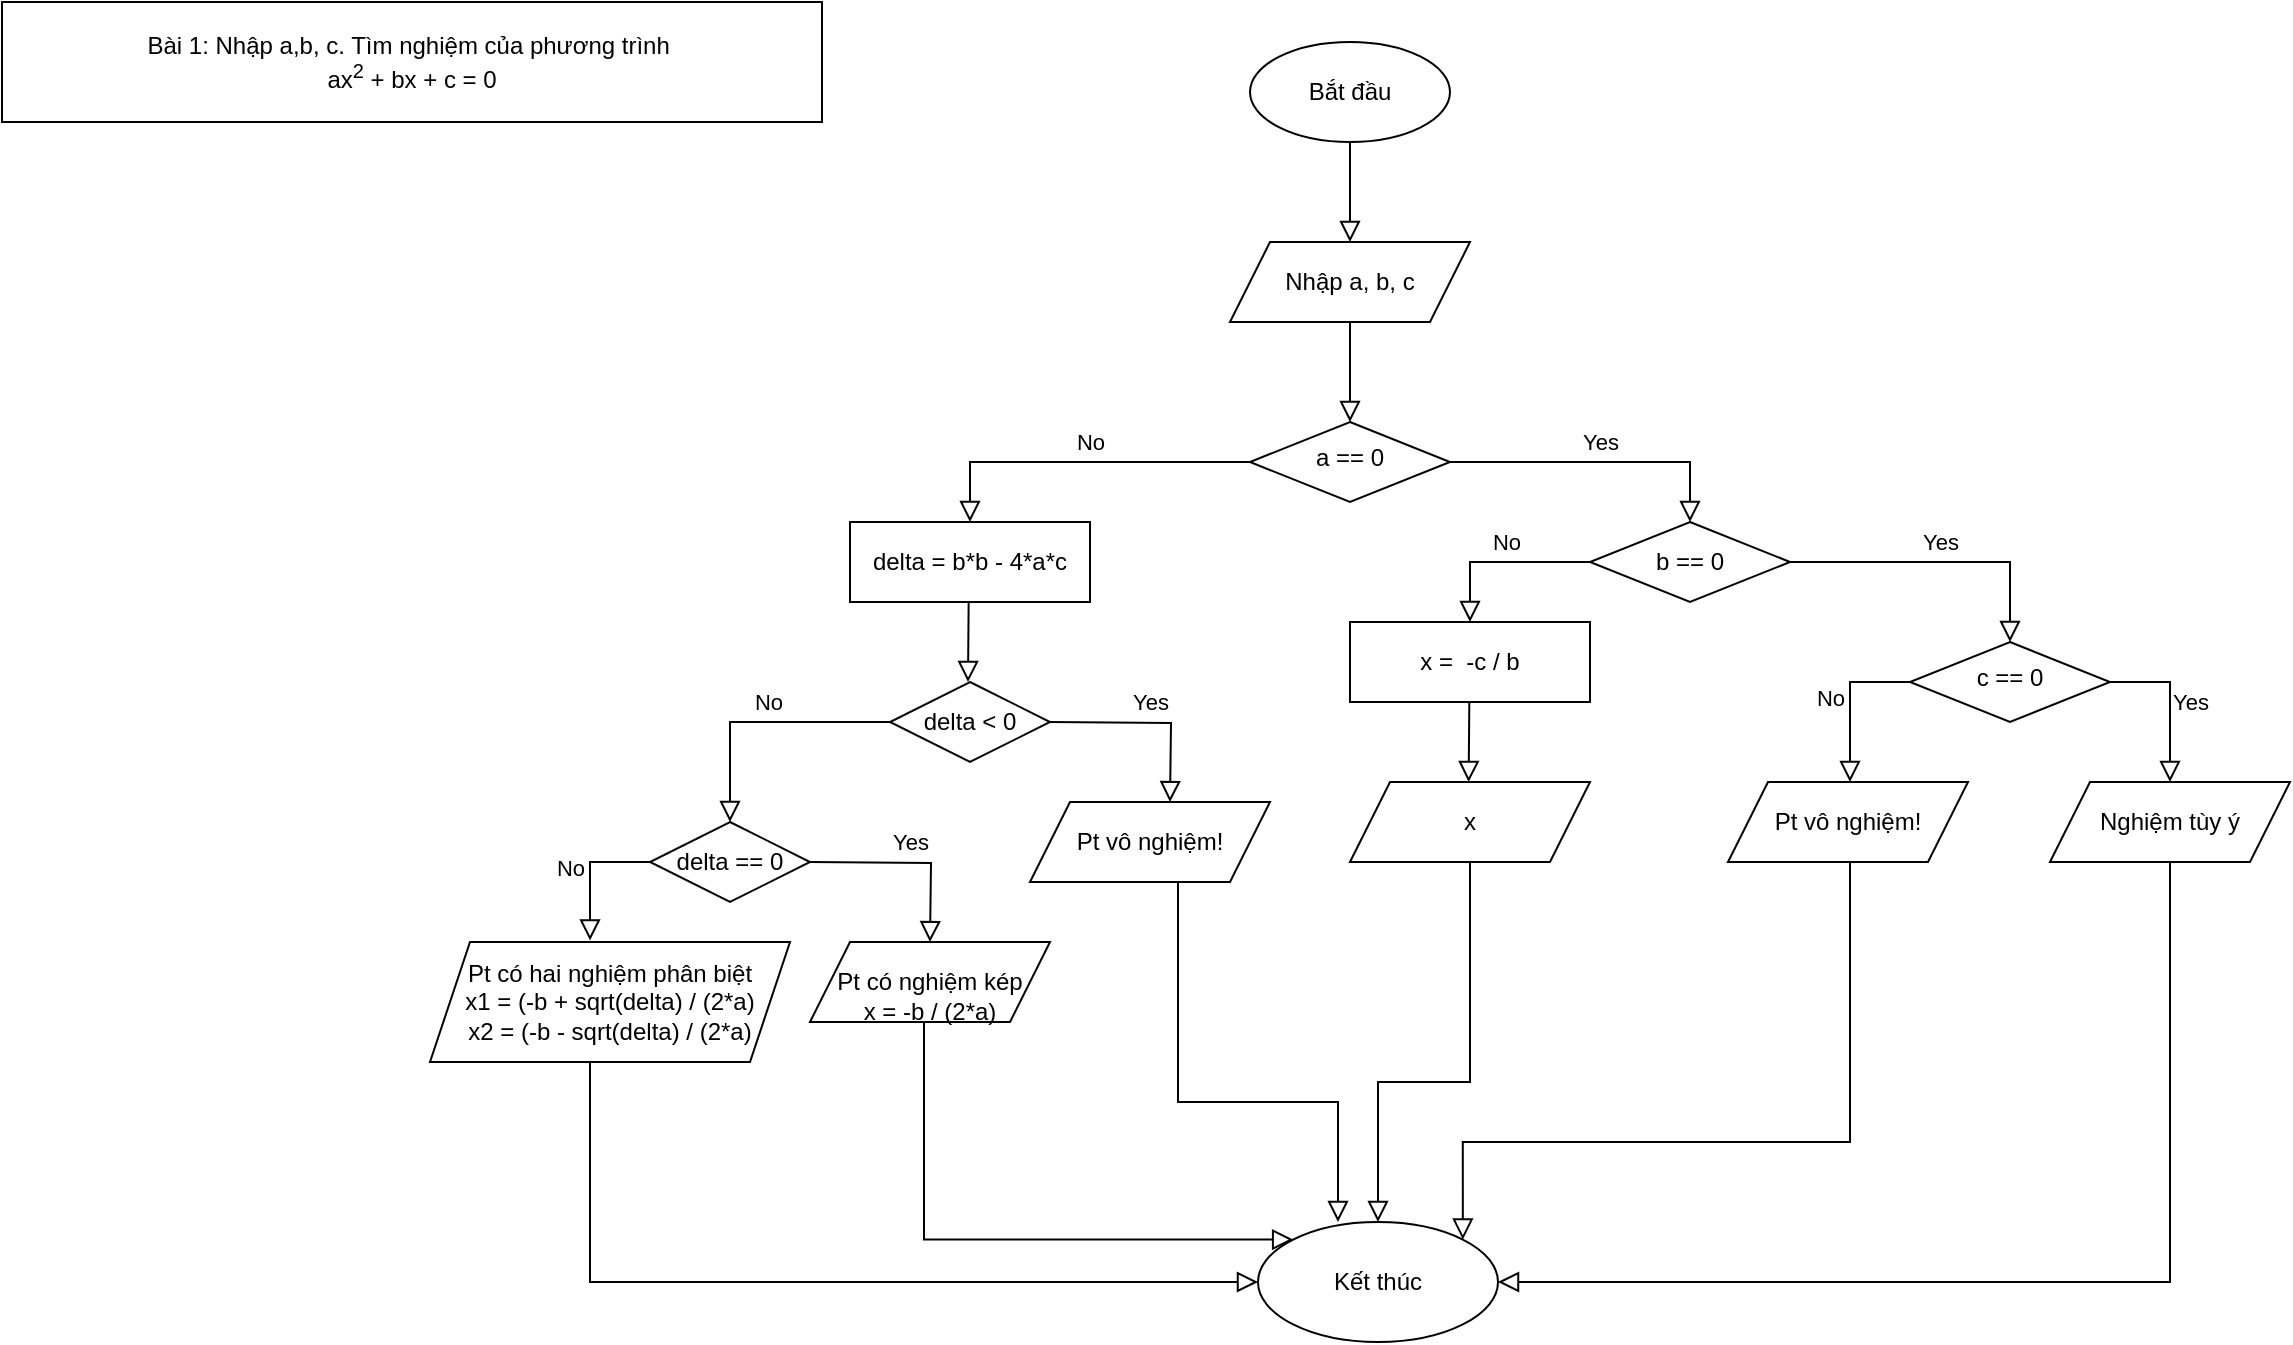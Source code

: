<mxfile version="21.0.2" type="github">
  <diagram id="C5RBs43oDa-KdzZeNtuy" name="Page-1">
    <mxGraphModel dx="1918" dy="800" grid="1" gridSize="10" guides="1" tooltips="1" connect="1" arrows="1" fold="1" page="1" pageScale="1" pageWidth="827" pageHeight="1169" math="0" shadow="0">
      <root>
        <mxCell id="WIyWlLk6GJQsqaUBKTNV-0" />
        <mxCell id="WIyWlLk6GJQsqaUBKTNV-1" parent="WIyWlLk6GJQsqaUBKTNV-0" />
        <mxCell id="WIyWlLk6GJQsqaUBKTNV-2" value="" style="rounded=0;html=1;jettySize=auto;orthogonalLoop=1;fontSize=11;endArrow=block;endFill=0;endSize=8;strokeWidth=1;shadow=0;labelBackgroundColor=none;edgeStyle=orthogonalEdgeStyle;" parent="WIyWlLk6GJQsqaUBKTNV-1" edge="1">
          <mxGeometry relative="1" as="geometry">
            <mxPoint x="874" y="220" as="sourcePoint" />
            <mxPoint x="874" y="270" as="targetPoint" />
          </mxGeometry>
        </mxCell>
        <mxCell id="WIyWlLk6GJQsqaUBKTNV-8" value="No" style="rounded=0;html=1;jettySize=auto;orthogonalLoop=1;fontSize=11;endArrow=block;endFill=0;endSize=8;strokeWidth=1;shadow=0;labelBackgroundColor=none;edgeStyle=orthogonalEdgeStyle;entryX=0.5;entryY=0;entryDx=0;entryDy=0;" parent="WIyWlLk6GJQsqaUBKTNV-1" source="WIyWlLk6GJQsqaUBKTNV-10" target="CyENhcCUOeG8lhQ-ETVA-25" edge="1">
          <mxGeometry x="-0.058" y="-10" relative="1" as="geometry">
            <mxPoint as="offset" />
            <mxPoint x="714.04" y="410" as="targetPoint" />
            <Array as="points">
              <mxPoint x="684" y="380" />
            </Array>
          </mxGeometry>
        </mxCell>
        <mxCell id="WIyWlLk6GJQsqaUBKTNV-9" value="Yes" style="edgeStyle=orthogonalEdgeStyle;rounded=0;html=1;jettySize=auto;orthogonalLoop=1;fontSize=11;endArrow=block;endFill=0;endSize=8;strokeWidth=1;shadow=0;labelBackgroundColor=none;" parent="WIyWlLk6GJQsqaUBKTNV-1" source="WIyWlLk6GJQsqaUBKTNV-10" target="CyENhcCUOeG8lhQ-ETVA-7" edge="1">
          <mxGeometry y="10" relative="1" as="geometry">
            <mxPoint as="offset" />
            <mxPoint x="1034.077" y="410" as="targetPoint" />
          </mxGeometry>
        </mxCell>
        <mxCell id="WIyWlLk6GJQsqaUBKTNV-10" value="a == 0" style="rhombus;whiteSpace=wrap;html=1;shadow=0;fontFamily=Helvetica;fontSize=12;align=center;strokeWidth=1;spacing=6;spacingTop=-4;" parent="WIyWlLk6GJQsqaUBKTNV-1" vertex="1">
          <mxGeometry x="824" y="360" width="100" height="40" as="geometry" />
        </mxCell>
        <mxCell id="CyENhcCUOeG8lhQ-ETVA-0" value="Bắt đầu" style="ellipse;whiteSpace=wrap;html=1;" vertex="1" parent="WIyWlLk6GJQsqaUBKTNV-1">
          <mxGeometry x="824" y="170" width="100" height="50" as="geometry" />
        </mxCell>
        <mxCell id="CyENhcCUOeG8lhQ-ETVA-7" value="b == 0" style="rhombus;whiteSpace=wrap;html=1;" vertex="1" parent="WIyWlLk6GJQsqaUBKTNV-1">
          <mxGeometry x="994" y="410" width="100" height="40" as="geometry" />
        </mxCell>
        <mxCell id="CyENhcCUOeG8lhQ-ETVA-8" value="c == 0" style="rhombus;whiteSpace=wrap;html=1;shadow=0;fontFamily=Helvetica;fontSize=12;align=center;strokeWidth=1;spacing=6;spacingTop=-4;" vertex="1" parent="WIyWlLk6GJQsqaUBKTNV-1">
          <mxGeometry x="1154" y="470" width="100" height="40" as="geometry" />
        </mxCell>
        <mxCell id="CyENhcCUOeG8lhQ-ETVA-9" value="Yes" style="edgeStyle=orthogonalEdgeStyle;rounded=0;html=1;jettySize=auto;orthogonalLoop=1;fontSize=11;endArrow=block;endFill=0;endSize=8;strokeWidth=1;shadow=0;labelBackgroundColor=none;entryX=0.5;entryY=0;entryDx=0;entryDy=0;exitX=1;exitY=0.5;exitDx=0;exitDy=0;" edge="1" parent="WIyWlLk6GJQsqaUBKTNV-1" source="CyENhcCUOeG8lhQ-ETVA-7" target="CyENhcCUOeG8lhQ-ETVA-8">
          <mxGeometry y="10" relative="1" as="geometry">
            <mxPoint as="offset" />
            <mxPoint x="1124" y="430" as="sourcePoint" />
            <mxPoint x="1234.077" y="460" as="targetPoint" />
            <Array as="points">
              <mxPoint x="1204" y="430" />
            </Array>
          </mxGeometry>
        </mxCell>
        <mxCell id="CyENhcCUOeG8lhQ-ETVA-10" value="Yes" style="edgeStyle=orthogonalEdgeStyle;rounded=0;html=1;jettySize=auto;orthogonalLoop=1;fontSize=11;endArrow=block;endFill=0;endSize=8;strokeWidth=1;shadow=0;labelBackgroundColor=none;exitX=1;exitY=0.5;exitDx=0;exitDy=0;entryX=0.5;entryY=0;entryDx=0;entryDy=0;" edge="1" parent="WIyWlLk6GJQsqaUBKTNV-1" source="CyENhcCUOeG8lhQ-ETVA-8" target="CyENhcCUOeG8lhQ-ETVA-22">
          <mxGeometry y="10" relative="1" as="geometry">
            <mxPoint as="offset" />
            <mxPoint x="1284" y="470" as="sourcePoint" />
            <mxPoint x="1284" y="530" as="targetPoint" />
            <Array as="points">
              <mxPoint x="1284" y="490" />
            </Array>
          </mxGeometry>
        </mxCell>
        <mxCell id="CyENhcCUOeG8lhQ-ETVA-12" value="No" style="rounded=0;html=1;jettySize=auto;orthogonalLoop=1;fontSize=11;endArrow=block;endFill=0;endSize=8;strokeWidth=1;shadow=0;labelBackgroundColor=none;edgeStyle=orthogonalEdgeStyle;" edge="1" parent="WIyWlLk6GJQsqaUBKTNV-1">
          <mxGeometry x="-0.058" y="-10" relative="1" as="geometry">
            <mxPoint as="offset" />
            <mxPoint x="1154" y="490" as="sourcePoint" />
            <mxPoint x="1124" y="540" as="targetPoint" />
            <Array as="points">
              <mxPoint x="1124" y="490" />
            </Array>
          </mxGeometry>
        </mxCell>
        <mxCell id="CyENhcCUOeG8lhQ-ETVA-17" value="No" style="rounded=0;html=1;jettySize=auto;orthogonalLoop=1;fontSize=11;endArrow=block;endFill=0;endSize=8;strokeWidth=1;shadow=0;labelBackgroundColor=none;edgeStyle=orthogonalEdgeStyle;entryX=0.5;entryY=0;entryDx=0;entryDy=0;" edge="1" parent="WIyWlLk6GJQsqaUBKTNV-1" target="CyENhcCUOeG8lhQ-ETVA-24">
          <mxGeometry x="-0.058" y="-10" relative="1" as="geometry">
            <mxPoint as="offset" />
            <mxPoint x="994" y="430" as="sourcePoint" />
            <mxPoint x="934" y="470" as="targetPoint" />
            <Array as="points">
              <mxPoint x="934" y="430" />
            </Array>
          </mxGeometry>
        </mxCell>
        <mxCell id="CyENhcCUOeG8lhQ-ETVA-19" value="Nhập a, b, c" style="shape=parallelogram;perimeter=parallelogramPerimeter;whiteSpace=wrap;html=1;fixedSize=1;" vertex="1" parent="WIyWlLk6GJQsqaUBKTNV-1">
          <mxGeometry x="814" y="270" width="120" height="40" as="geometry" />
        </mxCell>
        <mxCell id="CyENhcCUOeG8lhQ-ETVA-21" value="Pt vô nghiệm!" style="shape=parallelogram;perimeter=parallelogramPerimeter;whiteSpace=wrap;html=1;fixedSize=1;" vertex="1" parent="WIyWlLk6GJQsqaUBKTNV-1">
          <mxGeometry x="1063" y="540" width="120" height="40" as="geometry" />
        </mxCell>
        <mxCell id="CyENhcCUOeG8lhQ-ETVA-22" value="Nghiệm tùy ý" style="shape=parallelogram;perimeter=parallelogramPerimeter;whiteSpace=wrap;html=1;fixedSize=1;" vertex="1" parent="WIyWlLk6GJQsqaUBKTNV-1">
          <mxGeometry x="1224" y="540" width="120" height="40" as="geometry" />
        </mxCell>
        <mxCell id="CyENhcCUOeG8lhQ-ETVA-24" value="x =&amp;nbsp; -c / b" style="rounded=0;whiteSpace=wrap;html=1;" vertex="1" parent="WIyWlLk6GJQsqaUBKTNV-1">
          <mxGeometry x="874" y="460" width="120" height="40" as="geometry" />
        </mxCell>
        <mxCell id="CyENhcCUOeG8lhQ-ETVA-25" value="delta = b*b - 4*a*c" style="rounded=0;whiteSpace=wrap;html=1;" vertex="1" parent="WIyWlLk6GJQsqaUBKTNV-1">
          <mxGeometry x="624" y="410" width="120" height="40" as="geometry" />
        </mxCell>
        <mxCell id="CyENhcCUOeG8lhQ-ETVA-26" value="delta &amp;lt; 0" style="rhombus;whiteSpace=wrap;html=1;" vertex="1" parent="WIyWlLk6GJQsqaUBKTNV-1">
          <mxGeometry x="644" y="490" width="80" height="40" as="geometry" />
        </mxCell>
        <mxCell id="CyENhcCUOeG8lhQ-ETVA-29" value="" style="rounded=0;html=1;jettySize=auto;orthogonalLoop=1;fontSize=11;endArrow=block;endFill=0;endSize=8;strokeWidth=1;shadow=0;labelBackgroundColor=none;edgeStyle=orthogonalEdgeStyle;" edge="1" parent="WIyWlLk6GJQsqaUBKTNV-1">
          <mxGeometry relative="1" as="geometry">
            <mxPoint x="683.33" y="450" as="sourcePoint" />
            <mxPoint x="683" y="490" as="targetPoint" />
            <Array as="points">
              <mxPoint x="683.33" y="450" />
            </Array>
          </mxGeometry>
        </mxCell>
        <mxCell id="CyENhcCUOeG8lhQ-ETVA-30" value="" style="rounded=0;html=1;jettySize=auto;orthogonalLoop=1;fontSize=11;endArrow=block;endFill=0;endSize=8;strokeWidth=1;shadow=0;labelBackgroundColor=none;edgeStyle=orthogonalEdgeStyle;" edge="1" parent="WIyWlLk6GJQsqaUBKTNV-1">
          <mxGeometry relative="1" as="geometry">
            <mxPoint x="933.66" y="500" as="sourcePoint" />
            <mxPoint x="933.33" y="540" as="targetPoint" />
            <Array as="points">
              <mxPoint x="933.66" y="500" />
            </Array>
          </mxGeometry>
        </mxCell>
        <mxCell id="CyENhcCUOeG8lhQ-ETVA-31" value="x" style="shape=parallelogram;perimeter=parallelogramPerimeter;whiteSpace=wrap;html=1;fixedSize=1;" vertex="1" parent="WIyWlLk6GJQsqaUBKTNV-1">
          <mxGeometry x="874" y="540" width="120" height="40" as="geometry" />
        </mxCell>
        <mxCell id="CyENhcCUOeG8lhQ-ETVA-32" value="Yes" style="edgeStyle=orthogonalEdgeStyle;rounded=0;html=1;jettySize=auto;orthogonalLoop=1;fontSize=11;endArrow=block;endFill=0;endSize=8;strokeWidth=1;shadow=0;labelBackgroundColor=none;" edge="1" parent="WIyWlLk6GJQsqaUBKTNV-1">
          <mxGeometry y="10" relative="1" as="geometry">
            <mxPoint as="offset" />
            <mxPoint x="724" y="510" as="sourcePoint" />
            <mxPoint x="784" y="550" as="targetPoint" />
          </mxGeometry>
        </mxCell>
        <mxCell id="CyENhcCUOeG8lhQ-ETVA-33" value="Pt vô nghiệm!" style="shape=parallelogram;perimeter=parallelogramPerimeter;whiteSpace=wrap;html=1;fixedSize=1;" vertex="1" parent="WIyWlLk6GJQsqaUBKTNV-1">
          <mxGeometry x="714" y="550" width="120" height="40" as="geometry" />
        </mxCell>
        <mxCell id="CyENhcCUOeG8lhQ-ETVA-34" value="No" style="rounded=0;html=1;jettySize=auto;orthogonalLoop=1;fontSize=11;endArrow=block;endFill=0;endSize=8;strokeWidth=1;shadow=0;labelBackgroundColor=none;edgeStyle=orthogonalEdgeStyle;" edge="1" parent="WIyWlLk6GJQsqaUBKTNV-1">
          <mxGeometry x="-0.058" y="-10" relative="1" as="geometry">
            <mxPoint as="offset" />
            <mxPoint x="644" y="510" as="sourcePoint" />
            <mxPoint x="564" y="560" as="targetPoint" />
            <Array as="points">
              <mxPoint x="564" y="510" />
              <mxPoint x="564" y="560" />
            </Array>
          </mxGeometry>
        </mxCell>
        <mxCell id="CyENhcCUOeG8lhQ-ETVA-35" value="delta == 0" style="rhombus;whiteSpace=wrap;html=1;" vertex="1" parent="WIyWlLk6GJQsqaUBKTNV-1">
          <mxGeometry x="524" y="560" width="80" height="40" as="geometry" />
        </mxCell>
        <mxCell id="CyENhcCUOeG8lhQ-ETVA-36" value="Yes" style="edgeStyle=orthogonalEdgeStyle;rounded=0;html=1;jettySize=auto;orthogonalLoop=1;fontSize=11;endArrow=block;endFill=0;endSize=8;strokeWidth=1;shadow=0;labelBackgroundColor=none;" edge="1" parent="WIyWlLk6GJQsqaUBKTNV-1">
          <mxGeometry y="10" relative="1" as="geometry">
            <mxPoint as="offset" />
            <mxPoint x="604" y="580" as="sourcePoint" />
            <mxPoint x="664" y="620" as="targetPoint" />
          </mxGeometry>
        </mxCell>
        <mxCell id="CyENhcCUOeG8lhQ-ETVA-37" style="edgeStyle=orthogonalEdgeStyle;rounded=0;orthogonalLoop=1;jettySize=auto;html=1;exitX=0.5;exitY=1;exitDx=0;exitDy=0;" edge="1" parent="WIyWlLk6GJQsqaUBKTNV-1" source="CyENhcCUOeG8lhQ-ETVA-35">
          <mxGeometry relative="1" as="geometry">
            <mxPoint x="564" y="600" as="targetPoint" />
          </mxGeometry>
        </mxCell>
        <mxCell id="CyENhcCUOeG8lhQ-ETVA-39" value="No" style="rounded=0;html=1;jettySize=auto;orthogonalLoop=1;fontSize=11;endArrow=block;endFill=0;endSize=8;strokeWidth=1;shadow=0;labelBackgroundColor=none;edgeStyle=orthogonalEdgeStyle;entryX=0.449;entryY=-0.014;entryDx=0;entryDy=0;entryPerimeter=0;" edge="1" parent="WIyWlLk6GJQsqaUBKTNV-1" target="CyENhcCUOeG8lhQ-ETVA-44">
          <mxGeometry x="-0.058" y="-10" relative="1" as="geometry">
            <mxPoint as="offset" />
            <mxPoint x="524" y="580" as="sourcePoint" />
            <mxPoint x="464" y="620" as="targetPoint" />
            <Array as="points">
              <mxPoint x="494" y="580" />
              <mxPoint x="494" y="619" />
            </Array>
          </mxGeometry>
        </mxCell>
        <mxCell id="CyENhcCUOeG8lhQ-ETVA-41" value="Kết thúc" style="ellipse;whiteSpace=wrap;html=1;" vertex="1" parent="WIyWlLk6GJQsqaUBKTNV-1">
          <mxGeometry x="828" y="760" width="120" height="60" as="geometry" />
        </mxCell>
        <mxCell id="CyENhcCUOeG8lhQ-ETVA-42" value="" style="rounded=0;html=1;jettySize=auto;orthogonalLoop=1;fontSize=11;endArrow=block;endFill=0;endSize=8;strokeWidth=1;shadow=0;labelBackgroundColor=none;edgeStyle=orthogonalEdgeStyle;entryX=0;entryY=0.5;entryDx=0;entryDy=0;" edge="1" parent="WIyWlLk6GJQsqaUBKTNV-1" target="CyENhcCUOeG8lhQ-ETVA-41">
          <mxGeometry relative="1" as="geometry">
            <mxPoint x="494" y="680" as="sourcePoint" />
            <mxPoint x="494" y="732.424" as="targetPoint" />
            <Array as="points">
              <mxPoint x="494" y="790" />
            </Array>
          </mxGeometry>
        </mxCell>
        <mxCell id="CyENhcCUOeG8lhQ-ETVA-43" value="&lt;br&gt;Pt có nghiệm kép&lt;br style=&quot;border-color: var(--border-color);&quot;&gt;&lt;span style=&quot;border-color: var(--border-color);&quot;&gt;x = -b / (2*a)&lt;/span&gt;" style="shape=parallelogram;perimeter=parallelogramPerimeter;whiteSpace=wrap;html=1;fixedSize=1;" vertex="1" parent="WIyWlLk6GJQsqaUBKTNV-1">
          <mxGeometry x="604" y="620" width="120" height="40" as="geometry" />
        </mxCell>
        <mxCell id="CyENhcCUOeG8lhQ-ETVA-44" value="Pt có hai nghiệm phân biệt&lt;br style=&quot;border-color: var(--border-color);&quot;&gt;x1 = (-b + sqrt(delta) / (2*a)&lt;br style=&quot;border-color: var(--border-color);&quot;&gt;x2 = (-b - sqrt(delta) / (2*a)" style="shape=parallelogram;perimeter=parallelogramPerimeter;whiteSpace=wrap;html=1;fixedSize=1;" vertex="1" parent="WIyWlLk6GJQsqaUBKTNV-1">
          <mxGeometry x="414" y="620" width="180" height="60" as="geometry" />
        </mxCell>
        <mxCell id="CyENhcCUOeG8lhQ-ETVA-46" value="" style="rounded=0;html=1;jettySize=auto;orthogonalLoop=1;fontSize=11;endArrow=block;endFill=0;endSize=8;strokeWidth=1;shadow=0;labelBackgroundColor=none;edgeStyle=orthogonalEdgeStyle;entryX=0;entryY=0;entryDx=0;entryDy=0;" edge="1" parent="WIyWlLk6GJQsqaUBKTNV-1" target="CyENhcCUOeG8lhQ-ETVA-41">
          <mxGeometry relative="1" as="geometry">
            <mxPoint x="661" y="660" as="sourcePoint" />
            <mxPoint x="834" y="770" as="targetPoint" />
            <Array as="points">
              <mxPoint x="661" y="769" />
            </Array>
          </mxGeometry>
        </mxCell>
        <mxCell id="CyENhcCUOeG8lhQ-ETVA-47" value="" style="rounded=0;html=1;jettySize=auto;orthogonalLoop=1;fontSize=11;endArrow=block;endFill=0;endSize=8;strokeWidth=1;shadow=0;labelBackgroundColor=none;edgeStyle=orthogonalEdgeStyle;" edge="1" parent="WIyWlLk6GJQsqaUBKTNV-1">
          <mxGeometry relative="1" as="geometry">
            <mxPoint x="788" y="590" as="sourcePoint" />
            <mxPoint x="868" y="760" as="targetPoint" />
            <Array as="points">
              <mxPoint x="788" y="700" />
            </Array>
          </mxGeometry>
        </mxCell>
        <mxCell id="CyENhcCUOeG8lhQ-ETVA-48" value="" style="rounded=0;html=1;jettySize=auto;orthogonalLoop=1;fontSize=11;endArrow=block;endFill=0;endSize=8;strokeWidth=1;shadow=0;labelBackgroundColor=none;edgeStyle=orthogonalEdgeStyle;entryX=0.5;entryY=0;entryDx=0;entryDy=0;" edge="1" parent="WIyWlLk6GJQsqaUBKTNV-1" target="CyENhcCUOeG8lhQ-ETVA-41">
          <mxGeometry relative="1" as="geometry">
            <mxPoint x="934" y="580" as="sourcePoint" />
            <mxPoint x="1268" y="690" as="targetPoint" />
            <Array as="points">
              <mxPoint x="934" y="690" />
              <mxPoint x="888" y="690" />
            </Array>
          </mxGeometry>
        </mxCell>
        <mxCell id="CyENhcCUOeG8lhQ-ETVA-49" value="" style="rounded=0;html=1;jettySize=auto;orthogonalLoop=1;fontSize=11;endArrow=block;endFill=0;endSize=8;strokeWidth=1;shadow=0;labelBackgroundColor=none;edgeStyle=orthogonalEdgeStyle;entryX=1;entryY=0.5;entryDx=0;entryDy=0;" edge="1" parent="WIyWlLk6GJQsqaUBKTNV-1" target="CyENhcCUOeG8lhQ-ETVA-41">
          <mxGeometry relative="1" as="geometry">
            <mxPoint x="1284" y="580" as="sourcePoint" />
            <mxPoint x="1451" y="790" as="targetPoint" />
            <Array as="points">
              <mxPoint x="1284" y="790" />
            </Array>
          </mxGeometry>
        </mxCell>
        <mxCell id="CyENhcCUOeG8lhQ-ETVA-50" value="" style="rounded=0;html=1;jettySize=auto;orthogonalLoop=1;fontSize=11;endArrow=block;endFill=0;endSize=8;strokeWidth=1;shadow=0;labelBackgroundColor=none;edgeStyle=orthogonalEdgeStyle;entryX=1;entryY=0;entryDx=0;entryDy=0;" edge="1" parent="WIyWlLk6GJQsqaUBKTNV-1" target="CyENhcCUOeG8lhQ-ETVA-41">
          <mxGeometry relative="1" as="geometry">
            <mxPoint x="1124" y="580" as="sourcePoint" />
            <mxPoint x="1458" y="690" as="targetPoint" />
            <Array as="points">
              <mxPoint x="1124" y="720" />
              <mxPoint x="930" y="720" />
            </Array>
          </mxGeometry>
        </mxCell>
        <mxCell id="CyENhcCUOeG8lhQ-ETVA-52" value="" style="rounded=0;html=1;jettySize=auto;orthogonalLoop=1;fontSize=11;endArrow=block;endFill=0;endSize=8;strokeWidth=1;shadow=0;labelBackgroundColor=none;edgeStyle=orthogonalEdgeStyle;" edge="1" parent="WIyWlLk6GJQsqaUBKTNV-1">
          <mxGeometry relative="1" as="geometry">
            <mxPoint x="874" y="310" as="sourcePoint" />
            <mxPoint x="874" y="360" as="targetPoint" />
          </mxGeometry>
        </mxCell>
        <mxCell id="CyENhcCUOeG8lhQ-ETVA-53" value="Bài 1: Nhập a,b, c. Tìm nghiệm của phương trình&amp;nbsp;&lt;br&gt;ax&lt;sup&gt;2&lt;/sup&gt; + bx + c = 0" style="rounded=0;whiteSpace=wrap;html=1;" vertex="1" parent="WIyWlLk6GJQsqaUBKTNV-1">
          <mxGeometry x="200" y="150" width="410" height="60" as="geometry" />
        </mxCell>
      </root>
    </mxGraphModel>
  </diagram>
</mxfile>
